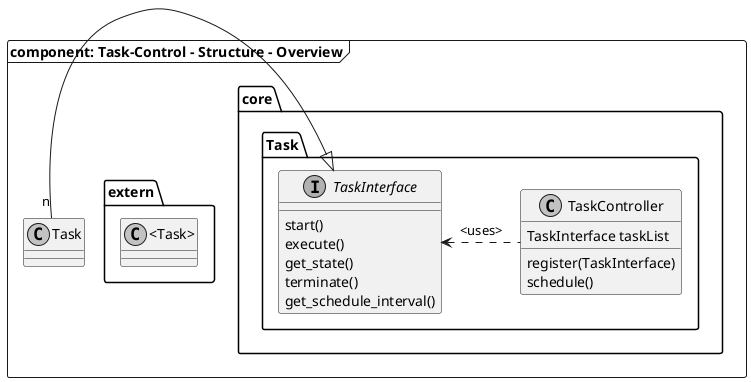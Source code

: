 @startuml task_control_structure_overview

'***************************************************************************

skinparam monochrome true
' skinparam linetype ortho

'***************************************************************************

frame "component: Task-Control - Structure - Overview" {

'***************************************************************************

    folder "core" {
        folder "Task" {
            
            interface TaskInterface {
                start()
                execute()
                get_state()
                terminate()
                get_schedule_interval()
            }

            class TaskController {
                TaskInterface taskList
                register(TaskInterface)
                schedule()
            }

            TaskController .left.> TaskInterface : <uses>
        }
    }

    folder "extern" {
        class Task as "<Task>" {

        }
    }

    Task "n" -right-|> TaskInterface

'***************************************************************************

}

'***************************************************************************

@enduml
